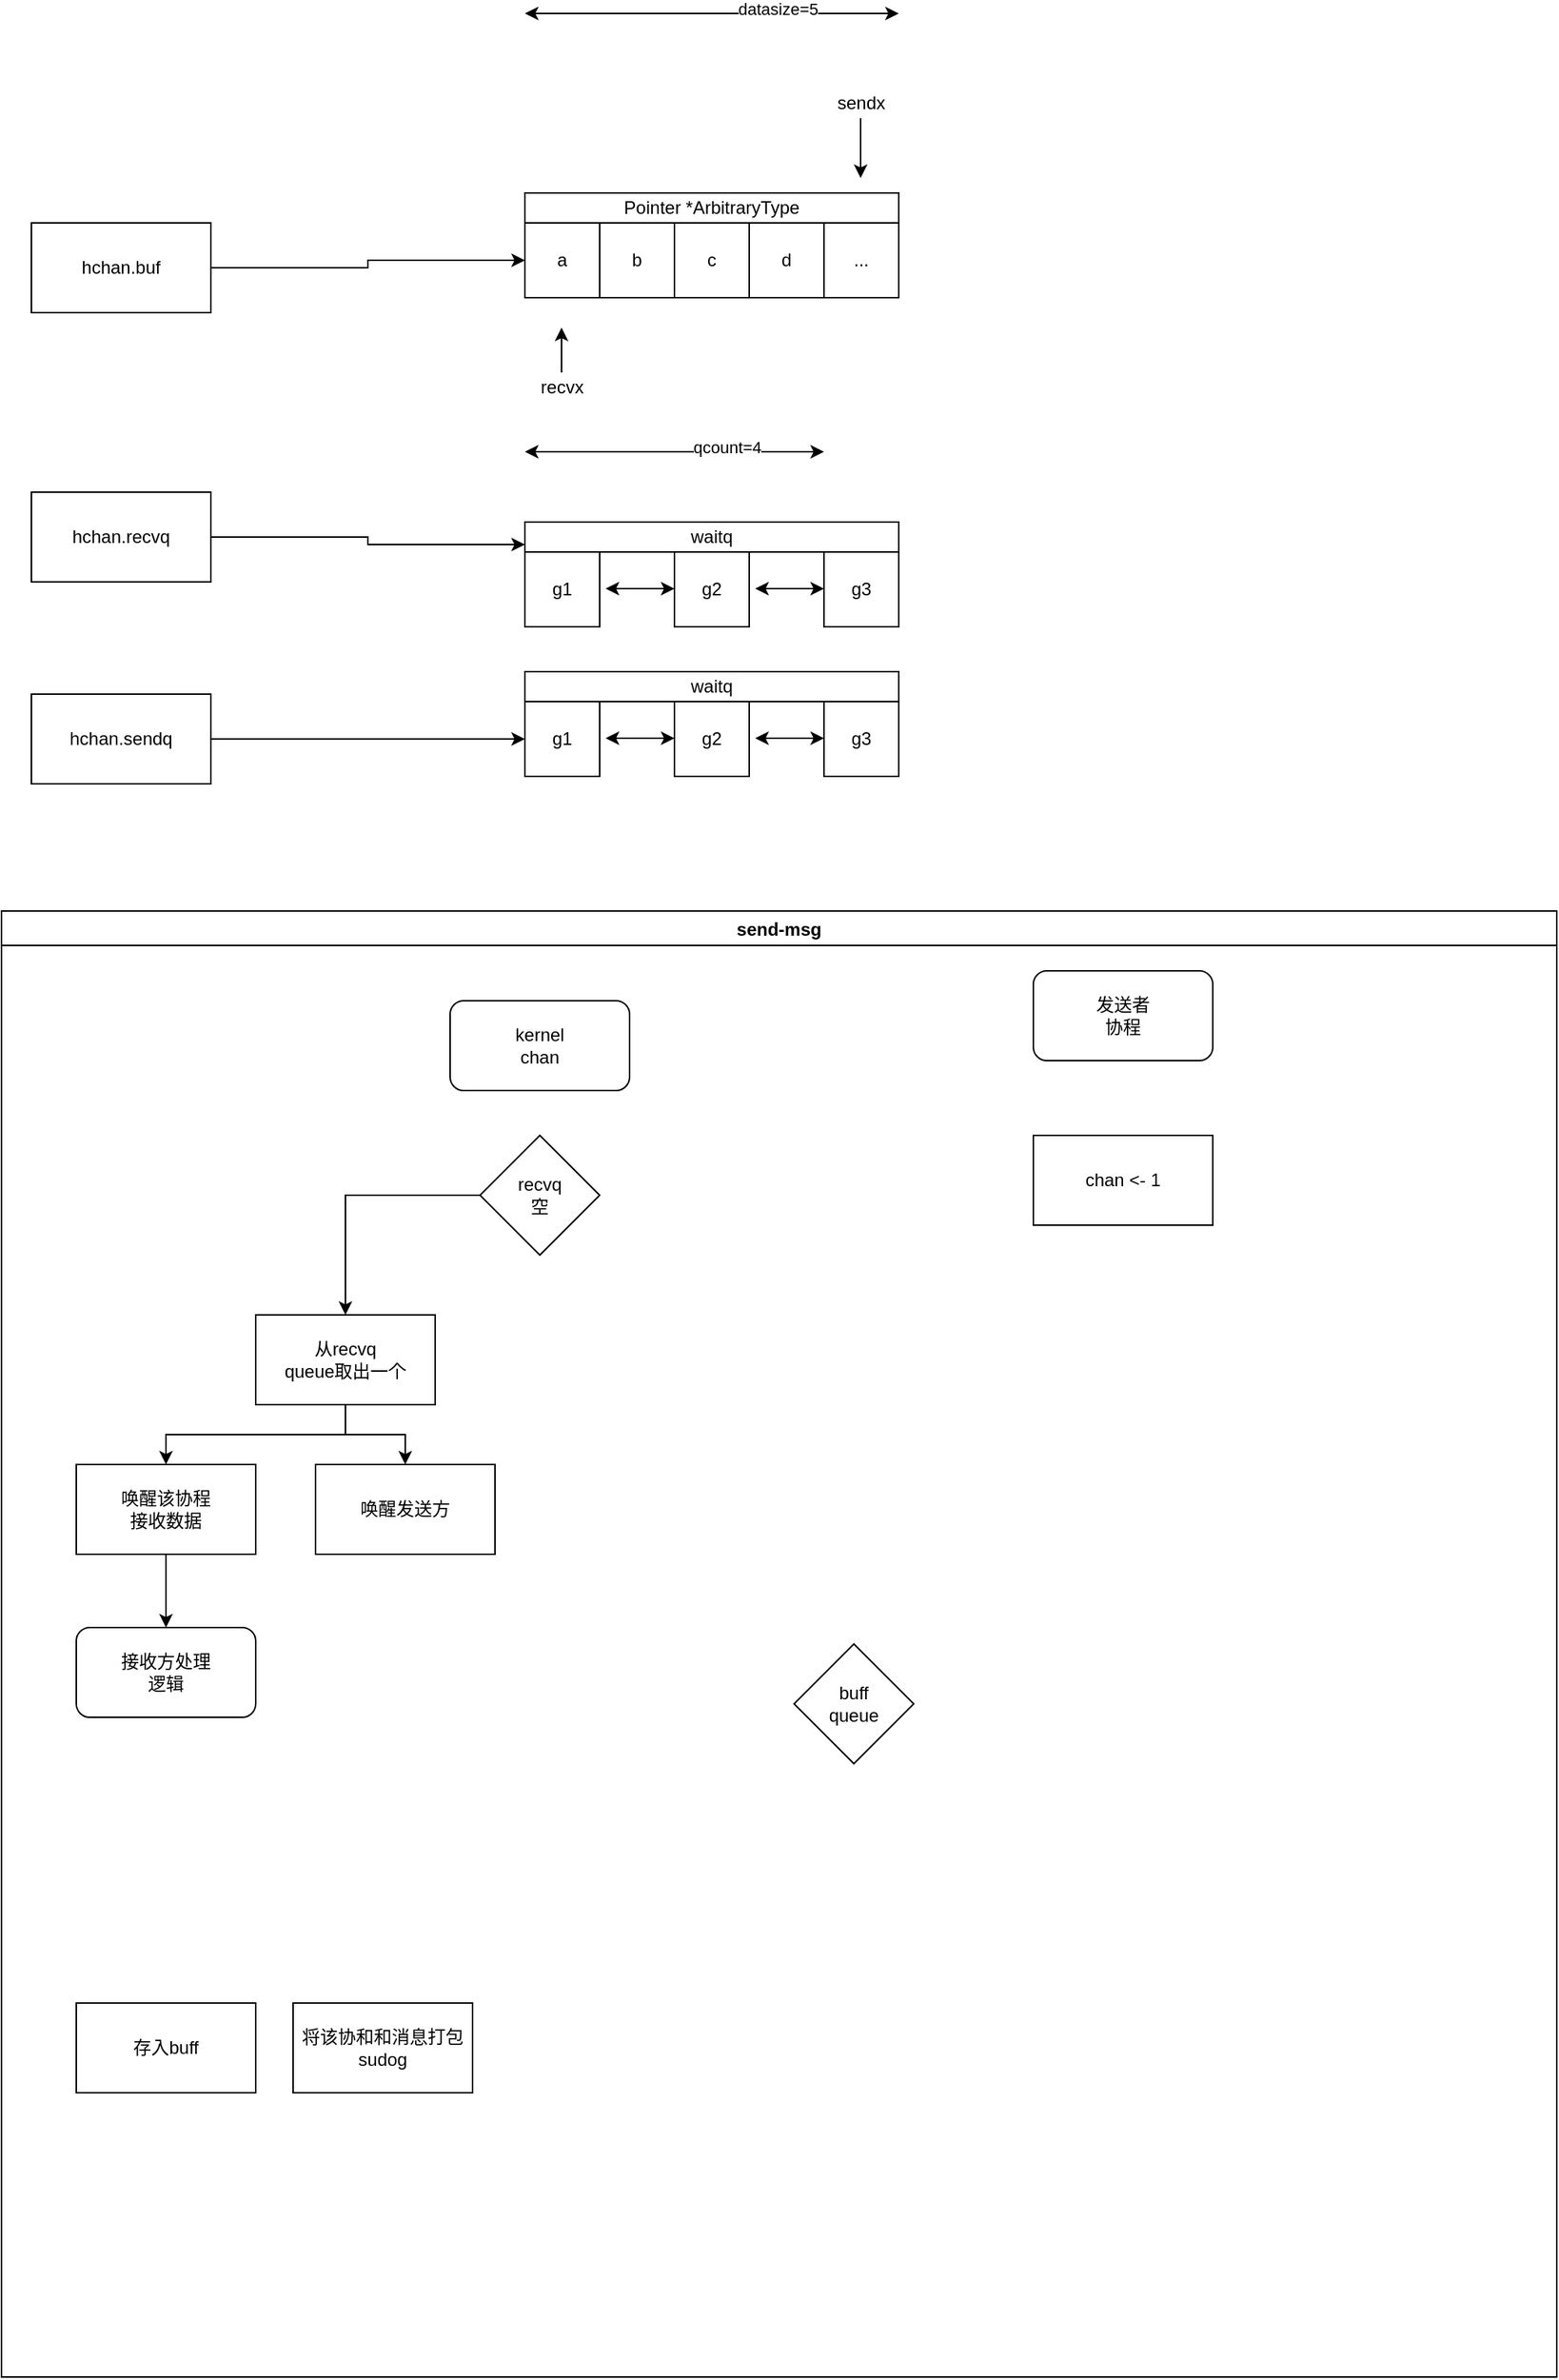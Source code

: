 <mxfile version="14.7.6" type="github">
  <diagram id="vND71lBDzILibV6Dav3H" name="Page-1">
    <mxGraphModel dx="1426" dy="704" grid="1" gridSize="10" guides="1" tooltips="1" connect="1" arrows="1" fold="1" page="1" pageScale="1" pageWidth="827" pageHeight="1169" math="0" shadow="0">
      <root>
        <mxCell id="0" />
        <mxCell id="1" parent="0" />
        <mxCell id="9gEw9Mo14xb1F1GqbIKO-8" style="edgeStyle=orthogonalEdgeStyle;rounded=0;orthogonalLoop=1;jettySize=auto;html=1;entryX=0;entryY=0.5;entryDx=0;entryDy=0;" parent="1" source="9gEw9Mo14xb1F1GqbIKO-1" target="9gEw9Mo14xb1F1GqbIKO-3" edge="1">
          <mxGeometry relative="1" as="geometry" />
        </mxCell>
        <mxCell id="9gEw9Mo14xb1F1GqbIKO-1" value="hchan.buf" style="rounded=0;whiteSpace=wrap;html=1;" parent="1" vertex="1">
          <mxGeometry x="50" y="170" width="120" height="60" as="geometry" />
        </mxCell>
        <mxCell id="9gEw9Mo14xb1F1GqbIKO-3" value="a" style="whiteSpace=wrap;html=1;aspect=fixed;" parent="1" vertex="1">
          <mxGeometry x="380" y="170" width="50" height="50" as="geometry" />
        </mxCell>
        <mxCell id="9gEw9Mo14xb1F1GqbIKO-4" value="b" style="whiteSpace=wrap;html=1;aspect=fixed;" parent="1" vertex="1">
          <mxGeometry x="430" y="170" width="50" height="50" as="geometry" />
        </mxCell>
        <mxCell id="9gEw9Mo14xb1F1GqbIKO-5" value="c" style="whiteSpace=wrap;html=1;aspect=fixed;" parent="1" vertex="1">
          <mxGeometry x="480" y="170" width="50" height="50" as="geometry" />
        </mxCell>
        <mxCell id="9gEw9Mo14xb1F1GqbIKO-6" value="d" style="whiteSpace=wrap;html=1;aspect=fixed;" parent="1" vertex="1">
          <mxGeometry x="530" y="170" width="50" height="50" as="geometry" />
        </mxCell>
        <mxCell id="9gEw9Mo14xb1F1GqbIKO-7" value="..." style="whiteSpace=wrap;html=1;aspect=fixed;" parent="1" vertex="1">
          <mxGeometry x="580" y="170" width="50" height="50" as="geometry" />
        </mxCell>
        <mxCell id="9gEw9Mo14xb1F1GqbIKO-30" style="edgeStyle=orthogonalEdgeStyle;rounded=0;orthogonalLoop=1;jettySize=auto;html=1;entryX=0;entryY=0.75;entryDx=0;entryDy=0;" parent="1" source="9gEw9Mo14xb1F1GqbIKO-9" target="9gEw9Mo14xb1F1GqbIKO-28" edge="1">
          <mxGeometry relative="1" as="geometry" />
        </mxCell>
        <mxCell id="9gEw9Mo14xb1F1GqbIKO-9" value="hchan.recvq" style="rounded=0;whiteSpace=wrap;html=1;" parent="1" vertex="1">
          <mxGeometry x="50" y="350" width="120" height="60" as="geometry" />
        </mxCell>
        <mxCell id="9gEw9Mo14xb1F1GqbIKO-31" style="edgeStyle=orthogonalEdgeStyle;rounded=0;orthogonalLoop=1;jettySize=auto;html=1;entryX=0;entryY=0.5;entryDx=0;entryDy=0;" parent="1" source="9gEw9Mo14xb1F1GqbIKO-10" target="9gEw9Mo14xb1F1GqbIKO-22" edge="1">
          <mxGeometry relative="1" as="geometry" />
        </mxCell>
        <mxCell id="9gEw9Mo14xb1F1GqbIKO-10" value="hchan.sendq" style="rounded=0;whiteSpace=wrap;html=1;" parent="1" vertex="1">
          <mxGeometry x="50" y="485" width="120" height="60" as="geometry" />
        </mxCell>
        <mxCell id="9gEw9Mo14xb1F1GqbIKO-12" value="Pointer *ArbitraryType" style="rounded=0;whiteSpace=wrap;html=1;" parent="1" vertex="1">
          <mxGeometry x="380" y="150" width="250" height="20" as="geometry" />
        </mxCell>
        <mxCell id="9gEw9Mo14xb1F1GqbIKO-13" value="g1" style="whiteSpace=wrap;html=1;aspect=fixed;" parent="1" vertex="1">
          <mxGeometry x="380" y="390" width="50" height="50" as="geometry" />
        </mxCell>
        <mxCell id="9gEw9Mo14xb1F1GqbIKO-14" value="g2" style="whiteSpace=wrap;html=1;aspect=fixed;" parent="1" vertex="1">
          <mxGeometry x="480" y="390" width="50" height="50" as="geometry" />
        </mxCell>
        <mxCell id="9gEw9Mo14xb1F1GqbIKO-15" value="g3" style="whiteSpace=wrap;html=1;aspect=fixed;" parent="1" vertex="1">
          <mxGeometry x="580" y="390" width="50" height="50" as="geometry" />
        </mxCell>
        <mxCell id="9gEw9Mo14xb1F1GqbIKO-17" value="" style="endArrow=classic;startArrow=classic;html=1;" parent="1" edge="1">
          <mxGeometry width="50" height="50" relative="1" as="geometry">
            <mxPoint x="434" y="414.5" as="sourcePoint" />
            <mxPoint x="480" y="414.5" as="targetPoint" />
          </mxGeometry>
        </mxCell>
        <mxCell id="9gEw9Mo14xb1F1GqbIKO-18" value="" style="endArrow=classic;startArrow=classic;html=1;" parent="1" edge="1">
          <mxGeometry width="50" height="50" relative="1" as="geometry">
            <mxPoint x="534" y="414.5" as="sourcePoint" />
            <mxPoint x="580" y="414.5" as="targetPoint" />
          </mxGeometry>
        </mxCell>
        <mxCell id="9gEw9Mo14xb1F1GqbIKO-22" value="g1" style="whiteSpace=wrap;html=1;aspect=fixed;" parent="1" vertex="1">
          <mxGeometry x="380" y="490" width="50" height="50" as="geometry" />
        </mxCell>
        <mxCell id="9gEw9Mo14xb1F1GqbIKO-23" value="g2" style="whiteSpace=wrap;html=1;aspect=fixed;" parent="1" vertex="1">
          <mxGeometry x="480" y="490" width="50" height="50" as="geometry" />
        </mxCell>
        <mxCell id="9gEw9Mo14xb1F1GqbIKO-24" value="g3" style="whiteSpace=wrap;html=1;aspect=fixed;" parent="1" vertex="1">
          <mxGeometry x="580" y="490" width="50" height="50" as="geometry" />
        </mxCell>
        <mxCell id="9gEw9Mo14xb1F1GqbIKO-25" value="" style="endArrow=classic;startArrow=classic;html=1;" parent="1" edge="1">
          <mxGeometry width="50" height="50" relative="1" as="geometry">
            <mxPoint x="434" y="514.5" as="sourcePoint" />
            <mxPoint x="480" y="514.5" as="targetPoint" />
          </mxGeometry>
        </mxCell>
        <mxCell id="9gEw9Mo14xb1F1GqbIKO-26" value="" style="endArrow=classic;startArrow=classic;html=1;" parent="1" edge="1">
          <mxGeometry width="50" height="50" relative="1" as="geometry">
            <mxPoint x="534" y="514.5" as="sourcePoint" />
            <mxPoint x="580" y="514.5" as="targetPoint" />
          </mxGeometry>
        </mxCell>
        <mxCell id="9gEw9Mo14xb1F1GqbIKO-28" value="waitq" style="rounded=0;whiteSpace=wrap;html=1;" parent="1" vertex="1">
          <mxGeometry x="380" y="370" width="250" height="20" as="geometry" />
        </mxCell>
        <mxCell id="9gEw9Mo14xb1F1GqbIKO-32" value="waitq" style="rounded=0;whiteSpace=wrap;html=1;" parent="1" vertex="1">
          <mxGeometry x="380" y="470" width="250" height="20" as="geometry" />
        </mxCell>
        <mxCell id="76qmlr3v4MU4s4Z6uiyM-1" value="" style="endArrow=classic;startArrow=classic;html=1;" parent="1" edge="1">
          <mxGeometry width="50" height="50" relative="1" as="geometry">
            <mxPoint x="380" y="30" as="sourcePoint" />
            <mxPoint x="630" y="30" as="targetPoint" />
          </mxGeometry>
        </mxCell>
        <mxCell id="76qmlr3v4MU4s4Z6uiyM-2" value="datasize=5" style="edgeLabel;html=1;align=center;verticalAlign=middle;resizable=0;points=[];" parent="76qmlr3v4MU4s4Z6uiyM-1" vertex="1" connectable="0">
          <mxGeometry x="0.352" y="3" relative="1" as="geometry">
            <mxPoint as="offset" />
          </mxGeometry>
        </mxCell>
        <mxCell id="76qmlr3v4MU4s4Z6uiyM-3" value="" style="endArrow=classic;startArrow=classic;html=1;" parent="1" edge="1">
          <mxGeometry width="50" height="50" relative="1" as="geometry">
            <mxPoint x="380" y="323" as="sourcePoint" />
            <mxPoint x="580" y="323" as="targetPoint" />
          </mxGeometry>
        </mxCell>
        <mxCell id="76qmlr3v4MU4s4Z6uiyM-4" value="qcount=4" style="edgeLabel;html=1;align=center;verticalAlign=middle;resizable=0;points=[];" parent="76qmlr3v4MU4s4Z6uiyM-3" vertex="1" connectable="0">
          <mxGeometry x="0.352" y="3" relative="1" as="geometry">
            <mxPoint as="offset" />
          </mxGeometry>
        </mxCell>
        <mxCell id="76qmlr3v4MU4s4Z6uiyM-7" value="" style="endArrow=classic;html=1;" parent="1" edge="1">
          <mxGeometry width="50" height="50" relative="1" as="geometry">
            <mxPoint x="604.5" y="100" as="sourcePoint" />
            <mxPoint x="604.5" y="140" as="targetPoint" />
          </mxGeometry>
        </mxCell>
        <mxCell id="76qmlr3v4MU4s4Z6uiyM-8" value="sendx" style="text;html=1;strokeColor=none;fillColor=none;align=center;verticalAlign=middle;whiteSpace=wrap;rounded=0;" parent="1" vertex="1">
          <mxGeometry x="585" y="80" width="40" height="20" as="geometry" />
        </mxCell>
        <mxCell id="76qmlr3v4MU4s4Z6uiyM-9" value="" style="endArrow=classic;html=1;" parent="1" edge="1">
          <mxGeometry width="50" height="50" relative="1" as="geometry">
            <mxPoint x="404.5" y="270" as="sourcePoint" />
            <mxPoint x="404.5" y="240" as="targetPoint" />
          </mxGeometry>
        </mxCell>
        <mxCell id="76qmlr3v4MU4s4Z6uiyM-10" value="recvx" style="text;html=1;strokeColor=none;fillColor=none;align=center;verticalAlign=middle;whiteSpace=wrap;rounded=0;" parent="1" vertex="1">
          <mxGeometry x="385" y="270" width="40" height="20" as="geometry" />
        </mxCell>
        <mxCell id="zYgSdl2GJLWuqOsMpeiv-5" value="send-msg" style="swimlane;" vertex="1" parent="1">
          <mxGeometry x="30" y="630" width="1040" height="980" as="geometry" />
        </mxCell>
        <mxCell id="zYgSdl2GJLWuqOsMpeiv-6" value="发送者&lt;br&gt;协程" style="rounded=1;whiteSpace=wrap;html=1;" vertex="1" parent="zYgSdl2GJLWuqOsMpeiv-5">
          <mxGeometry x="690" y="40" width="120" height="60" as="geometry" />
        </mxCell>
        <mxCell id="zYgSdl2GJLWuqOsMpeiv-7" value="kernel&lt;br&gt;chan" style="rounded=1;whiteSpace=wrap;html=1;" vertex="1" parent="zYgSdl2GJLWuqOsMpeiv-5">
          <mxGeometry x="300" y="60" width="120" height="60" as="geometry" />
        </mxCell>
        <mxCell id="zYgSdl2GJLWuqOsMpeiv-8" value="chan &amp;lt;- 1" style="rounded=0;whiteSpace=wrap;html=1;" vertex="1" parent="zYgSdl2GJLWuqOsMpeiv-5">
          <mxGeometry x="690" y="150" width="120" height="60" as="geometry" />
        </mxCell>
        <mxCell id="zYgSdl2GJLWuqOsMpeiv-16" style="edgeStyle=orthogonalEdgeStyle;rounded=0;orthogonalLoop=1;jettySize=auto;html=1;" edge="1" parent="zYgSdl2GJLWuqOsMpeiv-5" source="zYgSdl2GJLWuqOsMpeiv-9" target="zYgSdl2GJLWuqOsMpeiv-10">
          <mxGeometry relative="1" as="geometry" />
        </mxCell>
        <mxCell id="zYgSdl2GJLWuqOsMpeiv-9" value="recvq&lt;br&gt;空" style="rhombus;whiteSpace=wrap;html=1;" vertex="1" parent="zYgSdl2GJLWuqOsMpeiv-5">
          <mxGeometry x="320" y="150" width="80" height="80" as="geometry" />
        </mxCell>
        <mxCell id="zYgSdl2GJLWuqOsMpeiv-17" style="edgeStyle=orthogonalEdgeStyle;rounded=0;orthogonalLoop=1;jettySize=auto;html=1;" edge="1" parent="zYgSdl2GJLWuqOsMpeiv-5" source="zYgSdl2GJLWuqOsMpeiv-10" target="zYgSdl2GJLWuqOsMpeiv-11">
          <mxGeometry relative="1" as="geometry" />
        </mxCell>
        <mxCell id="zYgSdl2GJLWuqOsMpeiv-20" style="edgeStyle=orthogonalEdgeStyle;rounded=0;orthogonalLoop=1;jettySize=auto;html=1;" edge="1" parent="zYgSdl2GJLWuqOsMpeiv-5" source="zYgSdl2GJLWuqOsMpeiv-10" target="zYgSdl2GJLWuqOsMpeiv-15">
          <mxGeometry relative="1" as="geometry" />
        </mxCell>
        <mxCell id="zYgSdl2GJLWuqOsMpeiv-10" value="从recvq&lt;br&gt;queue取出一个" style="rounded=0;whiteSpace=wrap;html=1;" vertex="1" parent="zYgSdl2GJLWuqOsMpeiv-5">
          <mxGeometry x="170" y="270" width="120" height="60" as="geometry" />
        </mxCell>
        <mxCell id="zYgSdl2GJLWuqOsMpeiv-19" style="edgeStyle=orthogonalEdgeStyle;rounded=0;orthogonalLoop=1;jettySize=auto;html=1;entryX=0.5;entryY=0;entryDx=0;entryDy=0;" edge="1" parent="zYgSdl2GJLWuqOsMpeiv-5" source="zYgSdl2GJLWuqOsMpeiv-11">
          <mxGeometry relative="1" as="geometry">
            <mxPoint x="110" y="479" as="targetPoint" />
          </mxGeometry>
        </mxCell>
        <mxCell id="zYgSdl2GJLWuqOsMpeiv-11" value="唤醒该协程&lt;br&gt;接收数据" style="rounded=0;whiteSpace=wrap;html=1;" vertex="1" parent="zYgSdl2GJLWuqOsMpeiv-5">
          <mxGeometry x="50" y="370" width="120" height="60" as="geometry" />
        </mxCell>
        <mxCell id="zYgSdl2GJLWuqOsMpeiv-12" value="buff&lt;br&gt;queue" style="rhombus;whiteSpace=wrap;html=1;" vertex="1" parent="zYgSdl2GJLWuqOsMpeiv-5">
          <mxGeometry x="530" y="490" width="80" height="80" as="geometry" />
        </mxCell>
        <mxCell id="zYgSdl2GJLWuqOsMpeiv-13" value="存入buff" style="rounded=0;whiteSpace=wrap;html=1;" vertex="1" parent="zYgSdl2GJLWuqOsMpeiv-5">
          <mxGeometry x="50" y="730" width="120" height="60" as="geometry" />
        </mxCell>
        <mxCell id="zYgSdl2GJLWuqOsMpeiv-14" value="将该协和和消息打包&lt;br&gt;sudog" style="rounded=0;whiteSpace=wrap;html=1;" vertex="1" parent="zYgSdl2GJLWuqOsMpeiv-5">
          <mxGeometry x="195" y="730" width="120" height="60" as="geometry" />
        </mxCell>
        <mxCell id="zYgSdl2GJLWuqOsMpeiv-15" value="唤醒发送方" style="rounded=0;whiteSpace=wrap;html=1;" vertex="1" parent="zYgSdl2GJLWuqOsMpeiv-5">
          <mxGeometry x="210" y="370" width="120" height="60" as="geometry" />
        </mxCell>
        <mxCell id="zYgSdl2GJLWuqOsMpeiv-21" value="&lt;span&gt;接收方处理&lt;/span&gt;&lt;br&gt;&lt;span&gt;逻辑&lt;/span&gt;" style="rounded=1;whiteSpace=wrap;html=1;" vertex="1" parent="zYgSdl2GJLWuqOsMpeiv-5">
          <mxGeometry x="50" y="479" width="120" height="60" as="geometry" />
        </mxCell>
      </root>
    </mxGraphModel>
  </diagram>
</mxfile>
